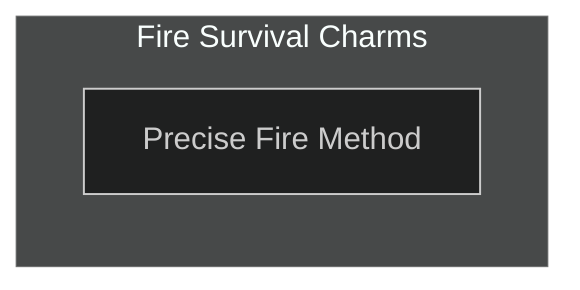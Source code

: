 ---
config:
  theme: dark
---
flowchart TD

    %% described in Storyteller's Companion
    subgraph fire_survival[Fire Survival Charms]
        direction TB

        precise_fire_method[Precise Fire Method]
        click precise_fire_method callback "
        Precise Fire Method<br>
        <br>
        Cost: 5 motes<br>
        Duration: 1 hour<br>
        Type: Simple<br>
        Minimum Survival: 2<br>
        Minimum Essence: 1<br>
        Prerequisite Charms: None<br>
        <br>
        As one might expect, the Dragon-Blooded attuned to
        Fire can shape that unstable element with preternatural skill.
        This Charm displays that power in a comparatively subtle
        way. The character starts a fire; the method doesn't matter.
        If the fire has suitable fuel, it will spread, as fires do. This fire,
        however, spreads only along a path predefined by its creator
        along invisible threads of Essence. For instance, a Fire-attuned
        character could drop a torch on a forest floor littered
        with dry leaves and have the fire burn in a narrow line, not
        even scorching the leaves near the defined path or setting the
        trees on fire. Applications include barriers of flame to restrict
        and channel a fight, or a form of time-delayed arson.
        The fire can last a full hour, fuel permitting. At the
        end of that time, the Dragon-Blood can extinguish magic-bound
        fire, if he so desires. If the character is no longer
        present to restrain the fire, it burns out of control to the
        extent that its fuel permits.<br>
        The player rolls Intelligence + Survival for the character
        to lay the threads of Essence. The basic Precise Fire
        extends through 25 square feet, in whatever simple shape
        the character desires. For instance, the Dynast could
        create a wall of fire one foot wide and 25 feet long, a solid
        square five feet on a side, a foot-thick ring eight feet in
        diameter and so on. For every extra success, the area is
        increased by an additional 25 square feet, but the character
        cannot benefit from more successes than she has points of
        permanent Essence. The Storyteller may also impose difficulty
        penalties if the character wants to burn a particularly
        complicated shape, such as writing a person's name in fire.<br>
        Cascade Charms:<br>
        • The basic Charm requires that the Dragon-Blooded
        character light the fire by hand. With greater skill and
        power, a character could initiate Precise Fires using fires
        someone else set, or from a distance. For instance, a
        character could shoot a flame arrow to start a Precise Fire
        far away, or send flames leaping from an enemy's campfire.<br>
        • A more powerful character could make the flames
        burn even in areas without suitable fuel. Whatever's avail-
        able, burns.
        "

    end